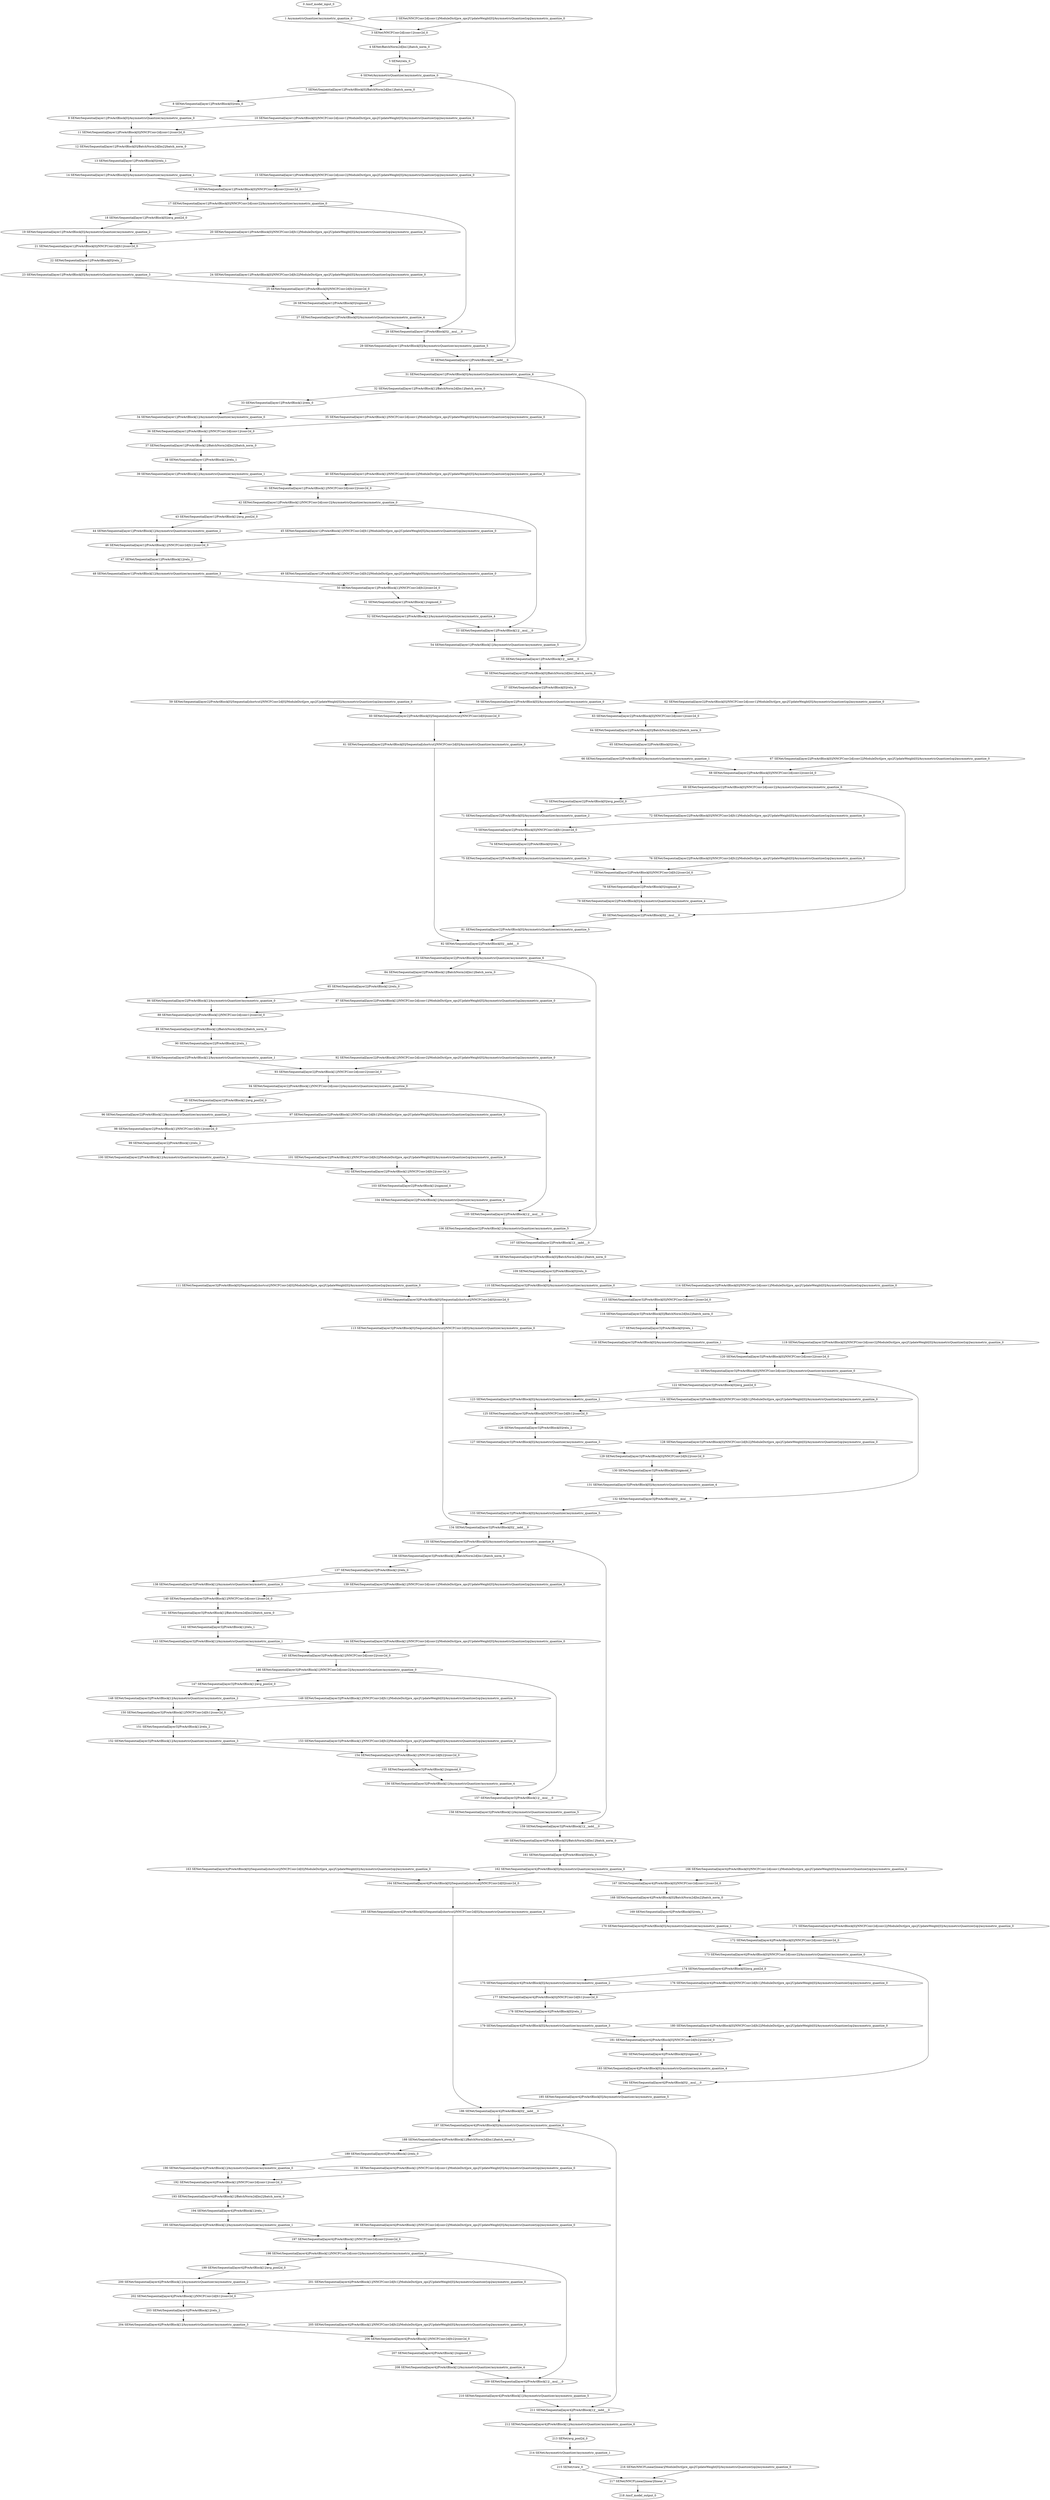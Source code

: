 strict digraph  {
"0 /nncf_model_input_0" [id=0, type=nncf_model_input];
"1 AsymmetricQuantizer/asymmetric_quantize_0" [id=1, type=asymmetric_quantize];
"2 SENet/NNCFConv2d[conv1]/ModuleDict[pre_ops]/UpdateWeight[0]/AsymmetricQuantizer[op]/asymmetric_quantize_0" [id=2, type=asymmetric_quantize];
"3 SENet/NNCFConv2d[conv1]/conv2d_0" [id=3, type=conv2d];
"4 SENet/BatchNorm2d[bn1]/batch_norm_0" [id=4, type=batch_norm];
"5 SENet/relu_0" [id=5, type=relu];
"6 SENet/AsymmetricQuantizer/asymmetric_quantize_0" [id=6, type=asymmetric_quantize];
"7 SENet/Sequential[layer1]/PreActBlock[0]/BatchNorm2d[bn1]/batch_norm_0" [id=7, type=batch_norm];
"8 SENet/Sequential[layer1]/PreActBlock[0]/relu_0" [id=8, type=relu];
"9 SENet/Sequential[layer1]/PreActBlock[0]/AsymmetricQuantizer/asymmetric_quantize_0" [id=9, type=asymmetric_quantize];
"10 SENet/Sequential[layer1]/PreActBlock[0]/NNCFConv2d[conv1]/ModuleDict[pre_ops]/UpdateWeight[0]/AsymmetricQuantizer[op]/asymmetric_quantize_0" [id=10, type=asymmetric_quantize];
"11 SENet/Sequential[layer1]/PreActBlock[0]/NNCFConv2d[conv1]/conv2d_0" [id=11, type=conv2d];
"12 SENet/Sequential[layer1]/PreActBlock[0]/BatchNorm2d[bn2]/batch_norm_0" [id=12, type=batch_norm];
"13 SENet/Sequential[layer1]/PreActBlock[0]/relu_1" [id=13, type=relu];
"14 SENet/Sequential[layer1]/PreActBlock[0]/AsymmetricQuantizer/asymmetric_quantize_1" [id=14, type=asymmetric_quantize];
"15 SENet/Sequential[layer1]/PreActBlock[0]/NNCFConv2d[conv2]/ModuleDict[pre_ops]/UpdateWeight[0]/AsymmetricQuantizer[op]/asymmetric_quantize_0" [id=15, type=asymmetric_quantize];
"16 SENet/Sequential[layer1]/PreActBlock[0]/NNCFConv2d[conv2]/conv2d_0" [id=16, type=conv2d];
"17 SENet/Sequential[layer1]/PreActBlock[0]/NNCFConv2d[conv2]/AsymmetricQuantizer/asymmetric_quantize_0" [id=17, type=asymmetric_quantize];
"18 SENet/Sequential[layer1]/PreActBlock[0]/avg_pool2d_0" [id=18, type=avg_pool2d];
"19 SENet/Sequential[layer1]/PreActBlock[0]/AsymmetricQuantizer/asymmetric_quantize_2" [id=19, type=asymmetric_quantize];
"20 SENet/Sequential[layer1]/PreActBlock[0]/NNCFConv2d[fc1]/ModuleDict[pre_ops]/UpdateWeight[0]/AsymmetricQuantizer[op]/asymmetric_quantize_0" [id=20, type=asymmetric_quantize];
"21 SENet/Sequential[layer1]/PreActBlock[0]/NNCFConv2d[fc1]/conv2d_0" [id=21, type=conv2d];
"22 SENet/Sequential[layer1]/PreActBlock[0]/relu_2" [id=22, type=relu];
"23 SENet/Sequential[layer1]/PreActBlock[0]/AsymmetricQuantizer/asymmetric_quantize_3" [id=23, type=asymmetric_quantize];
"24 SENet/Sequential[layer1]/PreActBlock[0]/NNCFConv2d[fc2]/ModuleDict[pre_ops]/UpdateWeight[0]/AsymmetricQuantizer[op]/asymmetric_quantize_0" [id=24, type=asymmetric_quantize];
"25 SENet/Sequential[layer1]/PreActBlock[0]/NNCFConv2d[fc2]/conv2d_0" [id=25, type=conv2d];
"26 SENet/Sequential[layer1]/PreActBlock[0]/sigmoid_0" [id=26, type=sigmoid];
"27 SENet/Sequential[layer1]/PreActBlock[0]/AsymmetricQuantizer/asymmetric_quantize_4" [id=27, type=asymmetric_quantize];
"28 SENet/Sequential[layer1]/PreActBlock[0]/__mul___0" [id=28, type=__mul__];
"29 SENet/Sequential[layer1]/PreActBlock[0]/AsymmetricQuantizer/asymmetric_quantize_5" [id=29, type=asymmetric_quantize];
"30 SENet/Sequential[layer1]/PreActBlock[0]/__iadd___0" [id=30, type=__iadd__];
"31 SENet/Sequential[layer1]/PreActBlock[0]/AsymmetricQuantizer/asymmetric_quantize_6" [id=31, type=asymmetric_quantize];
"32 SENet/Sequential[layer1]/PreActBlock[1]/BatchNorm2d[bn1]/batch_norm_0" [id=32, type=batch_norm];
"33 SENet/Sequential[layer1]/PreActBlock[1]/relu_0" [id=33, type=relu];
"34 SENet/Sequential[layer1]/PreActBlock[1]/AsymmetricQuantizer/asymmetric_quantize_0" [id=34, type=asymmetric_quantize];
"35 SENet/Sequential[layer1]/PreActBlock[1]/NNCFConv2d[conv1]/ModuleDict[pre_ops]/UpdateWeight[0]/AsymmetricQuantizer[op]/asymmetric_quantize_0" [id=35, type=asymmetric_quantize];
"36 SENet/Sequential[layer1]/PreActBlock[1]/NNCFConv2d[conv1]/conv2d_0" [id=36, type=conv2d];
"37 SENet/Sequential[layer1]/PreActBlock[1]/BatchNorm2d[bn2]/batch_norm_0" [id=37, type=batch_norm];
"38 SENet/Sequential[layer1]/PreActBlock[1]/relu_1" [id=38, type=relu];
"39 SENet/Sequential[layer1]/PreActBlock[1]/AsymmetricQuantizer/asymmetric_quantize_1" [id=39, type=asymmetric_quantize];
"40 SENet/Sequential[layer1]/PreActBlock[1]/NNCFConv2d[conv2]/ModuleDict[pre_ops]/UpdateWeight[0]/AsymmetricQuantizer[op]/asymmetric_quantize_0" [id=40, type=asymmetric_quantize];
"41 SENet/Sequential[layer1]/PreActBlock[1]/NNCFConv2d[conv2]/conv2d_0" [id=41, type=conv2d];
"42 SENet/Sequential[layer1]/PreActBlock[1]/NNCFConv2d[conv2]/AsymmetricQuantizer/asymmetric_quantize_0" [id=42, type=asymmetric_quantize];
"43 SENet/Sequential[layer1]/PreActBlock[1]/avg_pool2d_0" [id=43, type=avg_pool2d];
"44 SENet/Sequential[layer1]/PreActBlock[1]/AsymmetricQuantizer/asymmetric_quantize_2" [id=44, type=asymmetric_quantize];
"45 SENet/Sequential[layer1]/PreActBlock[1]/NNCFConv2d[fc1]/ModuleDict[pre_ops]/UpdateWeight[0]/AsymmetricQuantizer[op]/asymmetric_quantize_0" [id=45, type=asymmetric_quantize];
"46 SENet/Sequential[layer1]/PreActBlock[1]/NNCFConv2d[fc1]/conv2d_0" [id=46, type=conv2d];
"47 SENet/Sequential[layer1]/PreActBlock[1]/relu_2" [id=47, type=relu];
"48 SENet/Sequential[layer1]/PreActBlock[1]/AsymmetricQuantizer/asymmetric_quantize_3" [id=48, type=asymmetric_quantize];
"49 SENet/Sequential[layer1]/PreActBlock[1]/NNCFConv2d[fc2]/ModuleDict[pre_ops]/UpdateWeight[0]/AsymmetricQuantizer[op]/asymmetric_quantize_0" [id=49, type=asymmetric_quantize];
"50 SENet/Sequential[layer1]/PreActBlock[1]/NNCFConv2d[fc2]/conv2d_0" [id=50, type=conv2d];
"51 SENet/Sequential[layer1]/PreActBlock[1]/sigmoid_0" [id=51, type=sigmoid];
"52 SENet/Sequential[layer1]/PreActBlock[1]/AsymmetricQuantizer/asymmetric_quantize_4" [id=52, type=asymmetric_quantize];
"53 SENet/Sequential[layer1]/PreActBlock[1]/__mul___0" [id=53, type=__mul__];
"54 SENet/Sequential[layer1]/PreActBlock[1]/AsymmetricQuantizer/asymmetric_quantize_5" [id=54, type=asymmetric_quantize];
"55 SENet/Sequential[layer1]/PreActBlock[1]/__iadd___0" [id=55, type=__iadd__];
"56 SENet/Sequential[layer2]/PreActBlock[0]/BatchNorm2d[bn1]/batch_norm_0" [id=56, type=batch_norm];
"57 SENet/Sequential[layer2]/PreActBlock[0]/relu_0" [id=57, type=relu];
"58 SENet/Sequential[layer2]/PreActBlock[0]/AsymmetricQuantizer/asymmetric_quantize_0" [id=58, type=asymmetric_quantize];
"59 SENet/Sequential[layer2]/PreActBlock[0]/Sequential[shortcut]/NNCFConv2d[0]/ModuleDict[pre_ops]/UpdateWeight[0]/AsymmetricQuantizer[op]/asymmetric_quantize_0" [id=59, type=asymmetric_quantize];
"60 SENet/Sequential[layer2]/PreActBlock[0]/Sequential[shortcut]/NNCFConv2d[0]/conv2d_0" [id=60, type=conv2d];
"61 SENet/Sequential[layer2]/PreActBlock[0]/Sequential[shortcut]/NNCFConv2d[0]/AsymmetricQuantizer/asymmetric_quantize_0" [id=61, type=asymmetric_quantize];
"62 SENet/Sequential[layer2]/PreActBlock[0]/NNCFConv2d[conv1]/ModuleDict[pre_ops]/UpdateWeight[0]/AsymmetricQuantizer[op]/asymmetric_quantize_0" [id=62, type=asymmetric_quantize];
"63 SENet/Sequential[layer2]/PreActBlock[0]/NNCFConv2d[conv1]/conv2d_0" [id=63, type=conv2d];
"64 SENet/Sequential[layer2]/PreActBlock[0]/BatchNorm2d[bn2]/batch_norm_0" [id=64, type=batch_norm];
"65 SENet/Sequential[layer2]/PreActBlock[0]/relu_1" [id=65, type=relu];
"66 SENet/Sequential[layer2]/PreActBlock[0]/AsymmetricQuantizer/asymmetric_quantize_1" [id=66, type=asymmetric_quantize];
"67 SENet/Sequential[layer2]/PreActBlock[0]/NNCFConv2d[conv2]/ModuleDict[pre_ops]/UpdateWeight[0]/AsymmetricQuantizer[op]/asymmetric_quantize_0" [id=67, type=asymmetric_quantize];
"68 SENet/Sequential[layer2]/PreActBlock[0]/NNCFConv2d[conv2]/conv2d_0" [id=68, type=conv2d];
"69 SENet/Sequential[layer2]/PreActBlock[0]/NNCFConv2d[conv2]/AsymmetricQuantizer/asymmetric_quantize_0" [id=69, type=asymmetric_quantize];
"70 SENet/Sequential[layer2]/PreActBlock[0]/avg_pool2d_0" [id=70, type=avg_pool2d];
"71 SENet/Sequential[layer2]/PreActBlock[0]/AsymmetricQuantizer/asymmetric_quantize_2" [id=71, type=asymmetric_quantize];
"72 SENet/Sequential[layer2]/PreActBlock[0]/NNCFConv2d[fc1]/ModuleDict[pre_ops]/UpdateWeight[0]/AsymmetricQuantizer[op]/asymmetric_quantize_0" [id=72, type=asymmetric_quantize];
"73 SENet/Sequential[layer2]/PreActBlock[0]/NNCFConv2d[fc1]/conv2d_0" [id=73, type=conv2d];
"74 SENet/Sequential[layer2]/PreActBlock[0]/relu_2" [id=74, type=relu];
"75 SENet/Sequential[layer2]/PreActBlock[0]/AsymmetricQuantizer/asymmetric_quantize_3" [id=75, type=asymmetric_quantize];
"76 SENet/Sequential[layer2]/PreActBlock[0]/NNCFConv2d[fc2]/ModuleDict[pre_ops]/UpdateWeight[0]/AsymmetricQuantizer[op]/asymmetric_quantize_0" [id=76, type=asymmetric_quantize];
"77 SENet/Sequential[layer2]/PreActBlock[0]/NNCFConv2d[fc2]/conv2d_0" [id=77, type=conv2d];
"78 SENet/Sequential[layer2]/PreActBlock[0]/sigmoid_0" [id=78, type=sigmoid];
"79 SENet/Sequential[layer2]/PreActBlock[0]/AsymmetricQuantizer/asymmetric_quantize_4" [id=79, type=asymmetric_quantize];
"80 SENet/Sequential[layer2]/PreActBlock[0]/__mul___0" [id=80, type=__mul__];
"81 SENet/Sequential[layer2]/PreActBlock[0]/AsymmetricQuantizer/asymmetric_quantize_5" [id=81, type=asymmetric_quantize];
"82 SENet/Sequential[layer2]/PreActBlock[0]/__iadd___0" [id=82, type=__iadd__];
"83 SENet/Sequential[layer2]/PreActBlock[0]/AsymmetricQuantizer/asymmetric_quantize_6" [id=83, type=asymmetric_quantize];
"84 SENet/Sequential[layer2]/PreActBlock[1]/BatchNorm2d[bn1]/batch_norm_0" [id=84, type=batch_norm];
"85 SENet/Sequential[layer2]/PreActBlock[1]/relu_0" [id=85, type=relu];
"86 SENet/Sequential[layer2]/PreActBlock[1]/AsymmetricQuantizer/asymmetric_quantize_0" [id=86, type=asymmetric_quantize];
"87 SENet/Sequential[layer2]/PreActBlock[1]/NNCFConv2d[conv1]/ModuleDict[pre_ops]/UpdateWeight[0]/AsymmetricQuantizer[op]/asymmetric_quantize_0" [id=87, type=asymmetric_quantize];
"88 SENet/Sequential[layer2]/PreActBlock[1]/NNCFConv2d[conv1]/conv2d_0" [id=88, type=conv2d];
"89 SENet/Sequential[layer2]/PreActBlock[1]/BatchNorm2d[bn2]/batch_norm_0" [id=89, type=batch_norm];
"90 SENet/Sequential[layer2]/PreActBlock[1]/relu_1" [id=90, type=relu];
"91 SENet/Sequential[layer2]/PreActBlock[1]/AsymmetricQuantizer/asymmetric_quantize_1" [id=91, type=asymmetric_quantize];
"92 SENet/Sequential[layer2]/PreActBlock[1]/NNCFConv2d[conv2]/ModuleDict[pre_ops]/UpdateWeight[0]/AsymmetricQuantizer[op]/asymmetric_quantize_0" [id=92, type=asymmetric_quantize];
"93 SENet/Sequential[layer2]/PreActBlock[1]/NNCFConv2d[conv2]/conv2d_0" [id=93, type=conv2d];
"94 SENet/Sequential[layer2]/PreActBlock[1]/NNCFConv2d[conv2]/AsymmetricQuantizer/asymmetric_quantize_0" [id=94, type=asymmetric_quantize];
"95 SENet/Sequential[layer2]/PreActBlock[1]/avg_pool2d_0" [id=95, type=avg_pool2d];
"96 SENet/Sequential[layer2]/PreActBlock[1]/AsymmetricQuantizer/asymmetric_quantize_2" [id=96, type=asymmetric_quantize];
"97 SENet/Sequential[layer2]/PreActBlock[1]/NNCFConv2d[fc1]/ModuleDict[pre_ops]/UpdateWeight[0]/AsymmetricQuantizer[op]/asymmetric_quantize_0" [id=97, type=asymmetric_quantize];
"98 SENet/Sequential[layer2]/PreActBlock[1]/NNCFConv2d[fc1]/conv2d_0" [id=98, type=conv2d];
"99 SENet/Sequential[layer2]/PreActBlock[1]/relu_2" [id=99, type=relu];
"100 SENet/Sequential[layer2]/PreActBlock[1]/AsymmetricQuantizer/asymmetric_quantize_3" [id=100, type=asymmetric_quantize];
"101 SENet/Sequential[layer2]/PreActBlock[1]/NNCFConv2d[fc2]/ModuleDict[pre_ops]/UpdateWeight[0]/AsymmetricQuantizer[op]/asymmetric_quantize_0" [id=101, type=asymmetric_quantize];
"102 SENet/Sequential[layer2]/PreActBlock[1]/NNCFConv2d[fc2]/conv2d_0" [id=102, type=conv2d];
"103 SENet/Sequential[layer2]/PreActBlock[1]/sigmoid_0" [id=103, type=sigmoid];
"104 SENet/Sequential[layer2]/PreActBlock[1]/AsymmetricQuantizer/asymmetric_quantize_4" [id=104, type=asymmetric_quantize];
"105 SENet/Sequential[layer2]/PreActBlock[1]/__mul___0" [id=105, type=__mul__];
"106 SENet/Sequential[layer2]/PreActBlock[1]/AsymmetricQuantizer/asymmetric_quantize_5" [id=106, type=asymmetric_quantize];
"107 SENet/Sequential[layer2]/PreActBlock[1]/__iadd___0" [id=107, type=__iadd__];
"108 SENet/Sequential[layer3]/PreActBlock[0]/BatchNorm2d[bn1]/batch_norm_0" [id=108, type=batch_norm];
"109 SENet/Sequential[layer3]/PreActBlock[0]/relu_0" [id=109, type=relu];
"110 SENet/Sequential[layer3]/PreActBlock[0]/AsymmetricQuantizer/asymmetric_quantize_0" [id=110, type=asymmetric_quantize];
"111 SENet/Sequential[layer3]/PreActBlock[0]/Sequential[shortcut]/NNCFConv2d[0]/ModuleDict[pre_ops]/UpdateWeight[0]/AsymmetricQuantizer[op]/asymmetric_quantize_0" [id=111, type=asymmetric_quantize];
"112 SENet/Sequential[layer3]/PreActBlock[0]/Sequential[shortcut]/NNCFConv2d[0]/conv2d_0" [id=112, type=conv2d];
"113 SENet/Sequential[layer3]/PreActBlock[0]/Sequential[shortcut]/NNCFConv2d[0]/AsymmetricQuantizer/asymmetric_quantize_0" [id=113, type=asymmetric_quantize];
"114 SENet/Sequential[layer3]/PreActBlock[0]/NNCFConv2d[conv1]/ModuleDict[pre_ops]/UpdateWeight[0]/AsymmetricQuantizer[op]/asymmetric_quantize_0" [id=114, type=asymmetric_quantize];
"115 SENet/Sequential[layer3]/PreActBlock[0]/NNCFConv2d[conv1]/conv2d_0" [id=115, type=conv2d];
"116 SENet/Sequential[layer3]/PreActBlock[0]/BatchNorm2d[bn2]/batch_norm_0" [id=116, type=batch_norm];
"117 SENet/Sequential[layer3]/PreActBlock[0]/relu_1" [id=117, type=relu];
"118 SENet/Sequential[layer3]/PreActBlock[0]/AsymmetricQuantizer/asymmetric_quantize_1" [id=118, type=asymmetric_quantize];
"119 SENet/Sequential[layer3]/PreActBlock[0]/NNCFConv2d[conv2]/ModuleDict[pre_ops]/UpdateWeight[0]/AsymmetricQuantizer[op]/asymmetric_quantize_0" [id=119, type=asymmetric_quantize];
"120 SENet/Sequential[layer3]/PreActBlock[0]/NNCFConv2d[conv2]/conv2d_0" [id=120, type=conv2d];
"121 SENet/Sequential[layer3]/PreActBlock[0]/NNCFConv2d[conv2]/AsymmetricQuantizer/asymmetric_quantize_0" [id=121, type=asymmetric_quantize];
"122 SENet/Sequential[layer3]/PreActBlock[0]/avg_pool2d_0" [id=122, type=avg_pool2d];
"123 SENet/Sequential[layer3]/PreActBlock[0]/AsymmetricQuantizer/asymmetric_quantize_2" [id=123, type=asymmetric_quantize];
"124 SENet/Sequential[layer3]/PreActBlock[0]/NNCFConv2d[fc1]/ModuleDict[pre_ops]/UpdateWeight[0]/AsymmetricQuantizer[op]/asymmetric_quantize_0" [id=124, type=asymmetric_quantize];
"125 SENet/Sequential[layer3]/PreActBlock[0]/NNCFConv2d[fc1]/conv2d_0" [id=125, type=conv2d];
"126 SENet/Sequential[layer3]/PreActBlock[0]/relu_2" [id=126, type=relu];
"127 SENet/Sequential[layer3]/PreActBlock[0]/AsymmetricQuantizer/asymmetric_quantize_3" [id=127, type=asymmetric_quantize];
"128 SENet/Sequential[layer3]/PreActBlock[0]/NNCFConv2d[fc2]/ModuleDict[pre_ops]/UpdateWeight[0]/AsymmetricQuantizer[op]/asymmetric_quantize_0" [id=128, type=asymmetric_quantize];
"129 SENet/Sequential[layer3]/PreActBlock[0]/NNCFConv2d[fc2]/conv2d_0" [id=129, type=conv2d];
"130 SENet/Sequential[layer3]/PreActBlock[0]/sigmoid_0" [id=130, type=sigmoid];
"131 SENet/Sequential[layer3]/PreActBlock[0]/AsymmetricQuantizer/asymmetric_quantize_4" [id=131, type=asymmetric_quantize];
"132 SENet/Sequential[layer3]/PreActBlock[0]/__mul___0" [id=132, type=__mul__];
"133 SENet/Sequential[layer3]/PreActBlock[0]/AsymmetricQuantizer/asymmetric_quantize_5" [id=133, type=asymmetric_quantize];
"134 SENet/Sequential[layer3]/PreActBlock[0]/__iadd___0" [id=134, type=__iadd__];
"135 SENet/Sequential[layer3]/PreActBlock[0]/AsymmetricQuantizer/asymmetric_quantize_6" [id=135, type=asymmetric_quantize];
"136 SENet/Sequential[layer3]/PreActBlock[1]/BatchNorm2d[bn1]/batch_norm_0" [id=136, type=batch_norm];
"137 SENet/Sequential[layer3]/PreActBlock[1]/relu_0" [id=137, type=relu];
"138 SENet/Sequential[layer3]/PreActBlock[1]/AsymmetricQuantizer/asymmetric_quantize_0" [id=138, type=asymmetric_quantize];
"139 SENet/Sequential[layer3]/PreActBlock[1]/NNCFConv2d[conv1]/ModuleDict[pre_ops]/UpdateWeight[0]/AsymmetricQuantizer[op]/asymmetric_quantize_0" [id=139, type=asymmetric_quantize];
"140 SENet/Sequential[layer3]/PreActBlock[1]/NNCFConv2d[conv1]/conv2d_0" [id=140, type=conv2d];
"141 SENet/Sequential[layer3]/PreActBlock[1]/BatchNorm2d[bn2]/batch_norm_0" [id=141, type=batch_norm];
"142 SENet/Sequential[layer3]/PreActBlock[1]/relu_1" [id=142, type=relu];
"143 SENet/Sequential[layer3]/PreActBlock[1]/AsymmetricQuantizer/asymmetric_quantize_1" [id=143, type=asymmetric_quantize];
"144 SENet/Sequential[layer3]/PreActBlock[1]/NNCFConv2d[conv2]/ModuleDict[pre_ops]/UpdateWeight[0]/AsymmetricQuantizer[op]/asymmetric_quantize_0" [id=144, type=asymmetric_quantize];
"145 SENet/Sequential[layer3]/PreActBlock[1]/NNCFConv2d[conv2]/conv2d_0" [id=145, type=conv2d];
"146 SENet/Sequential[layer3]/PreActBlock[1]/NNCFConv2d[conv2]/AsymmetricQuantizer/asymmetric_quantize_0" [id=146, type=asymmetric_quantize];
"147 SENet/Sequential[layer3]/PreActBlock[1]/avg_pool2d_0" [id=147, type=avg_pool2d];
"148 SENet/Sequential[layer3]/PreActBlock[1]/AsymmetricQuantizer/asymmetric_quantize_2" [id=148, type=asymmetric_quantize];
"149 SENet/Sequential[layer3]/PreActBlock[1]/NNCFConv2d[fc1]/ModuleDict[pre_ops]/UpdateWeight[0]/AsymmetricQuantizer[op]/asymmetric_quantize_0" [id=149, type=asymmetric_quantize];
"150 SENet/Sequential[layer3]/PreActBlock[1]/NNCFConv2d[fc1]/conv2d_0" [id=150, type=conv2d];
"151 SENet/Sequential[layer3]/PreActBlock[1]/relu_2" [id=151, type=relu];
"152 SENet/Sequential[layer3]/PreActBlock[1]/AsymmetricQuantizer/asymmetric_quantize_3" [id=152, type=asymmetric_quantize];
"153 SENet/Sequential[layer3]/PreActBlock[1]/NNCFConv2d[fc2]/ModuleDict[pre_ops]/UpdateWeight[0]/AsymmetricQuantizer[op]/asymmetric_quantize_0" [id=153, type=asymmetric_quantize];
"154 SENet/Sequential[layer3]/PreActBlock[1]/NNCFConv2d[fc2]/conv2d_0" [id=154, type=conv2d];
"155 SENet/Sequential[layer3]/PreActBlock[1]/sigmoid_0" [id=155, type=sigmoid];
"156 SENet/Sequential[layer3]/PreActBlock[1]/AsymmetricQuantizer/asymmetric_quantize_4" [id=156, type=asymmetric_quantize];
"157 SENet/Sequential[layer3]/PreActBlock[1]/__mul___0" [id=157, type=__mul__];
"158 SENet/Sequential[layer3]/PreActBlock[1]/AsymmetricQuantizer/asymmetric_quantize_5" [id=158, type=asymmetric_quantize];
"159 SENet/Sequential[layer3]/PreActBlock[1]/__iadd___0" [id=159, type=__iadd__];
"160 SENet/Sequential[layer4]/PreActBlock[0]/BatchNorm2d[bn1]/batch_norm_0" [id=160, type=batch_norm];
"161 SENet/Sequential[layer4]/PreActBlock[0]/relu_0" [id=161, type=relu];
"162 SENet/Sequential[layer4]/PreActBlock[0]/AsymmetricQuantizer/asymmetric_quantize_0" [id=162, type=asymmetric_quantize];
"163 SENet/Sequential[layer4]/PreActBlock[0]/Sequential[shortcut]/NNCFConv2d[0]/ModuleDict[pre_ops]/UpdateWeight[0]/AsymmetricQuantizer[op]/asymmetric_quantize_0" [id=163, type=asymmetric_quantize];
"164 SENet/Sequential[layer4]/PreActBlock[0]/Sequential[shortcut]/NNCFConv2d[0]/conv2d_0" [id=164, type=conv2d];
"165 SENet/Sequential[layer4]/PreActBlock[0]/Sequential[shortcut]/NNCFConv2d[0]/AsymmetricQuantizer/asymmetric_quantize_0" [id=165, type=asymmetric_quantize];
"166 SENet/Sequential[layer4]/PreActBlock[0]/NNCFConv2d[conv1]/ModuleDict[pre_ops]/UpdateWeight[0]/AsymmetricQuantizer[op]/asymmetric_quantize_0" [id=166, type=asymmetric_quantize];
"167 SENet/Sequential[layer4]/PreActBlock[0]/NNCFConv2d[conv1]/conv2d_0" [id=167, type=conv2d];
"168 SENet/Sequential[layer4]/PreActBlock[0]/BatchNorm2d[bn2]/batch_norm_0" [id=168, type=batch_norm];
"169 SENet/Sequential[layer4]/PreActBlock[0]/relu_1" [id=169, type=relu];
"170 SENet/Sequential[layer4]/PreActBlock[0]/AsymmetricQuantizer/asymmetric_quantize_1" [id=170, type=asymmetric_quantize];
"171 SENet/Sequential[layer4]/PreActBlock[0]/NNCFConv2d[conv2]/ModuleDict[pre_ops]/UpdateWeight[0]/AsymmetricQuantizer[op]/asymmetric_quantize_0" [id=171, type=asymmetric_quantize];
"172 SENet/Sequential[layer4]/PreActBlock[0]/NNCFConv2d[conv2]/conv2d_0" [id=172, type=conv2d];
"173 SENet/Sequential[layer4]/PreActBlock[0]/NNCFConv2d[conv2]/AsymmetricQuantizer/asymmetric_quantize_0" [id=173, type=asymmetric_quantize];
"174 SENet/Sequential[layer4]/PreActBlock[0]/avg_pool2d_0" [id=174, type=avg_pool2d];
"175 SENet/Sequential[layer4]/PreActBlock[0]/AsymmetricQuantizer/asymmetric_quantize_2" [id=175, type=asymmetric_quantize];
"176 SENet/Sequential[layer4]/PreActBlock[0]/NNCFConv2d[fc1]/ModuleDict[pre_ops]/UpdateWeight[0]/AsymmetricQuantizer[op]/asymmetric_quantize_0" [id=176, type=asymmetric_quantize];
"177 SENet/Sequential[layer4]/PreActBlock[0]/NNCFConv2d[fc1]/conv2d_0" [id=177, type=conv2d];
"178 SENet/Sequential[layer4]/PreActBlock[0]/relu_2" [id=178, type=relu];
"179 SENet/Sequential[layer4]/PreActBlock[0]/AsymmetricQuantizer/asymmetric_quantize_3" [id=179, type=asymmetric_quantize];
"180 SENet/Sequential[layer4]/PreActBlock[0]/NNCFConv2d[fc2]/ModuleDict[pre_ops]/UpdateWeight[0]/AsymmetricQuantizer[op]/asymmetric_quantize_0" [id=180, type=asymmetric_quantize];
"181 SENet/Sequential[layer4]/PreActBlock[0]/NNCFConv2d[fc2]/conv2d_0" [id=181, type=conv2d];
"182 SENet/Sequential[layer4]/PreActBlock[0]/sigmoid_0" [id=182, type=sigmoid];
"183 SENet/Sequential[layer4]/PreActBlock[0]/AsymmetricQuantizer/asymmetric_quantize_4" [id=183, type=asymmetric_quantize];
"184 SENet/Sequential[layer4]/PreActBlock[0]/__mul___0" [id=184, type=__mul__];
"185 SENet/Sequential[layer4]/PreActBlock[0]/AsymmetricQuantizer/asymmetric_quantize_5" [id=185, type=asymmetric_quantize];
"186 SENet/Sequential[layer4]/PreActBlock[0]/__iadd___0" [id=186, type=__iadd__];
"187 SENet/Sequential[layer4]/PreActBlock[0]/AsymmetricQuantizer/asymmetric_quantize_6" [id=187, type=asymmetric_quantize];
"188 SENet/Sequential[layer4]/PreActBlock[1]/BatchNorm2d[bn1]/batch_norm_0" [id=188, type=batch_norm];
"189 SENet/Sequential[layer4]/PreActBlock[1]/relu_0" [id=189, type=relu];
"190 SENet/Sequential[layer4]/PreActBlock[1]/AsymmetricQuantizer/asymmetric_quantize_0" [id=190, type=asymmetric_quantize];
"191 SENet/Sequential[layer4]/PreActBlock[1]/NNCFConv2d[conv1]/ModuleDict[pre_ops]/UpdateWeight[0]/AsymmetricQuantizer[op]/asymmetric_quantize_0" [id=191, type=asymmetric_quantize];
"192 SENet/Sequential[layer4]/PreActBlock[1]/NNCFConv2d[conv1]/conv2d_0" [id=192, type=conv2d];
"193 SENet/Sequential[layer4]/PreActBlock[1]/BatchNorm2d[bn2]/batch_norm_0" [id=193, type=batch_norm];
"194 SENet/Sequential[layer4]/PreActBlock[1]/relu_1" [id=194, type=relu];
"195 SENet/Sequential[layer4]/PreActBlock[1]/AsymmetricQuantizer/asymmetric_quantize_1" [id=195, type=asymmetric_quantize];
"196 SENet/Sequential[layer4]/PreActBlock[1]/NNCFConv2d[conv2]/ModuleDict[pre_ops]/UpdateWeight[0]/AsymmetricQuantizer[op]/asymmetric_quantize_0" [id=196, type=asymmetric_quantize];
"197 SENet/Sequential[layer4]/PreActBlock[1]/NNCFConv2d[conv2]/conv2d_0" [id=197, type=conv2d];
"198 SENet/Sequential[layer4]/PreActBlock[1]/NNCFConv2d[conv2]/AsymmetricQuantizer/asymmetric_quantize_0" [id=198, type=asymmetric_quantize];
"199 SENet/Sequential[layer4]/PreActBlock[1]/avg_pool2d_0" [id=199, type=avg_pool2d];
"200 SENet/Sequential[layer4]/PreActBlock[1]/AsymmetricQuantizer/asymmetric_quantize_2" [id=200, type=asymmetric_quantize];
"201 SENet/Sequential[layer4]/PreActBlock[1]/NNCFConv2d[fc1]/ModuleDict[pre_ops]/UpdateWeight[0]/AsymmetricQuantizer[op]/asymmetric_quantize_0" [id=201, type=asymmetric_quantize];
"202 SENet/Sequential[layer4]/PreActBlock[1]/NNCFConv2d[fc1]/conv2d_0" [id=202, type=conv2d];
"203 SENet/Sequential[layer4]/PreActBlock[1]/relu_2" [id=203, type=relu];
"204 SENet/Sequential[layer4]/PreActBlock[1]/AsymmetricQuantizer/asymmetric_quantize_3" [id=204, type=asymmetric_quantize];
"205 SENet/Sequential[layer4]/PreActBlock[1]/NNCFConv2d[fc2]/ModuleDict[pre_ops]/UpdateWeight[0]/AsymmetricQuantizer[op]/asymmetric_quantize_0" [id=205, type=asymmetric_quantize];
"206 SENet/Sequential[layer4]/PreActBlock[1]/NNCFConv2d[fc2]/conv2d_0" [id=206, type=conv2d];
"207 SENet/Sequential[layer4]/PreActBlock[1]/sigmoid_0" [id=207, type=sigmoid];
"208 SENet/Sequential[layer4]/PreActBlock[1]/AsymmetricQuantizer/asymmetric_quantize_4" [id=208, type=asymmetric_quantize];
"209 SENet/Sequential[layer4]/PreActBlock[1]/__mul___0" [id=209, type=__mul__];
"210 SENet/Sequential[layer4]/PreActBlock[1]/AsymmetricQuantizer/asymmetric_quantize_5" [id=210, type=asymmetric_quantize];
"211 SENet/Sequential[layer4]/PreActBlock[1]/__iadd___0" [id=211, type=__iadd__];
"212 SENet/Sequential[layer4]/PreActBlock[1]/AsymmetricQuantizer/asymmetric_quantize_6" [id=212, type=asymmetric_quantize];
"213 SENet/avg_pool2d_0" [id=213, type=avg_pool2d];
"214 SENet/AsymmetricQuantizer/asymmetric_quantize_1" [id=214, type=asymmetric_quantize];
"215 SENet/view_0" [id=215, type=view];
"216 SENet/NNCFLinear[linear]/ModuleDict[pre_ops]/UpdateWeight[0]/AsymmetricQuantizer[op]/asymmetric_quantize_0" [id=216, type=asymmetric_quantize];
"217 SENet/NNCFLinear[linear]/linear_0" [id=217, type=linear];
"218 /nncf_model_output_0" [id=218, type=nncf_model_output];
"0 /nncf_model_input_0" -> "1 AsymmetricQuantizer/asymmetric_quantize_0";
"1 AsymmetricQuantizer/asymmetric_quantize_0" -> "3 SENet/NNCFConv2d[conv1]/conv2d_0";
"2 SENet/NNCFConv2d[conv1]/ModuleDict[pre_ops]/UpdateWeight[0]/AsymmetricQuantizer[op]/asymmetric_quantize_0" -> "3 SENet/NNCFConv2d[conv1]/conv2d_0";
"3 SENet/NNCFConv2d[conv1]/conv2d_0" -> "4 SENet/BatchNorm2d[bn1]/batch_norm_0";
"4 SENet/BatchNorm2d[bn1]/batch_norm_0" -> "5 SENet/relu_0";
"5 SENet/relu_0" -> "6 SENet/AsymmetricQuantizer/asymmetric_quantize_0";
"6 SENet/AsymmetricQuantizer/asymmetric_quantize_0" -> "7 SENet/Sequential[layer1]/PreActBlock[0]/BatchNorm2d[bn1]/batch_norm_0";
"7 SENet/Sequential[layer1]/PreActBlock[0]/BatchNorm2d[bn1]/batch_norm_0" -> "8 SENet/Sequential[layer1]/PreActBlock[0]/relu_0";
"8 SENet/Sequential[layer1]/PreActBlock[0]/relu_0" -> "9 SENet/Sequential[layer1]/PreActBlock[0]/AsymmetricQuantizer/asymmetric_quantize_0";
"6 SENet/AsymmetricQuantizer/asymmetric_quantize_0" -> "30 SENet/Sequential[layer1]/PreActBlock[0]/__iadd___0";
"9 SENet/Sequential[layer1]/PreActBlock[0]/AsymmetricQuantizer/asymmetric_quantize_0" -> "11 SENet/Sequential[layer1]/PreActBlock[0]/NNCFConv2d[conv1]/conv2d_0";
"10 SENet/Sequential[layer1]/PreActBlock[0]/NNCFConv2d[conv1]/ModuleDict[pre_ops]/UpdateWeight[0]/AsymmetricQuantizer[op]/asymmetric_quantize_0" -> "11 SENet/Sequential[layer1]/PreActBlock[0]/NNCFConv2d[conv1]/conv2d_0";
"11 SENet/Sequential[layer1]/PreActBlock[0]/NNCFConv2d[conv1]/conv2d_0" -> "12 SENet/Sequential[layer1]/PreActBlock[0]/BatchNorm2d[bn2]/batch_norm_0";
"12 SENet/Sequential[layer1]/PreActBlock[0]/BatchNorm2d[bn2]/batch_norm_0" -> "13 SENet/Sequential[layer1]/PreActBlock[0]/relu_1";
"13 SENet/Sequential[layer1]/PreActBlock[0]/relu_1" -> "14 SENet/Sequential[layer1]/PreActBlock[0]/AsymmetricQuantizer/asymmetric_quantize_1";
"14 SENet/Sequential[layer1]/PreActBlock[0]/AsymmetricQuantizer/asymmetric_quantize_1" -> "16 SENet/Sequential[layer1]/PreActBlock[0]/NNCFConv2d[conv2]/conv2d_0";
"15 SENet/Sequential[layer1]/PreActBlock[0]/NNCFConv2d[conv2]/ModuleDict[pre_ops]/UpdateWeight[0]/AsymmetricQuantizer[op]/asymmetric_quantize_0" -> "16 SENet/Sequential[layer1]/PreActBlock[0]/NNCFConv2d[conv2]/conv2d_0";
"16 SENet/Sequential[layer1]/PreActBlock[0]/NNCFConv2d[conv2]/conv2d_0" -> "17 SENet/Sequential[layer1]/PreActBlock[0]/NNCFConv2d[conv2]/AsymmetricQuantizer/asymmetric_quantize_0";
"17 SENet/Sequential[layer1]/PreActBlock[0]/NNCFConv2d[conv2]/AsymmetricQuantizer/asymmetric_quantize_0" -> "18 SENet/Sequential[layer1]/PreActBlock[0]/avg_pool2d_0";
"17 SENet/Sequential[layer1]/PreActBlock[0]/NNCFConv2d[conv2]/AsymmetricQuantizer/asymmetric_quantize_0" -> "28 SENet/Sequential[layer1]/PreActBlock[0]/__mul___0";
"18 SENet/Sequential[layer1]/PreActBlock[0]/avg_pool2d_0" -> "19 SENet/Sequential[layer1]/PreActBlock[0]/AsymmetricQuantizer/asymmetric_quantize_2";
"19 SENet/Sequential[layer1]/PreActBlock[0]/AsymmetricQuantizer/asymmetric_quantize_2" -> "21 SENet/Sequential[layer1]/PreActBlock[0]/NNCFConv2d[fc1]/conv2d_0";
"20 SENet/Sequential[layer1]/PreActBlock[0]/NNCFConv2d[fc1]/ModuleDict[pre_ops]/UpdateWeight[0]/AsymmetricQuantizer[op]/asymmetric_quantize_0" -> "21 SENet/Sequential[layer1]/PreActBlock[0]/NNCFConv2d[fc1]/conv2d_0";
"21 SENet/Sequential[layer1]/PreActBlock[0]/NNCFConv2d[fc1]/conv2d_0" -> "22 SENet/Sequential[layer1]/PreActBlock[0]/relu_2";
"22 SENet/Sequential[layer1]/PreActBlock[0]/relu_2" -> "23 SENet/Sequential[layer1]/PreActBlock[0]/AsymmetricQuantizer/asymmetric_quantize_3";
"23 SENet/Sequential[layer1]/PreActBlock[0]/AsymmetricQuantizer/asymmetric_quantize_3" -> "25 SENet/Sequential[layer1]/PreActBlock[0]/NNCFConv2d[fc2]/conv2d_0";
"24 SENet/Sequential[layer1]/PreActBlock[0]/NNCFConv2d[fc2]/ModuleDict[pre_ops]/UpdateWeight[0]/AsymmetricQuantizer[op]/asymmetric_quantize_0" -> "25 SENet/Sequential[layer1]/PreActBlock[0]/NNCFConv2d[fc2]/conv2d_0";
"25 SENet/Sequential[layer1]/PreActBlock[0]/NNCFConv2d[fc2]/conv2d_0" -> "26 SENet/Sequential[layer1]/PreActBlock[0]/sigmoid_0";
"26 SENet/Sequential[layer1]/PreActBlock[0]/sigmoid_0" -> "27 SENet/Sequential[layer1]/PreActBlock[0]/AsymmetricQuantizer/asymmetric_quantize_4";
"27 SENet/Sequential[layer1]/PreActBlock[0]/AsymmetricQuantizer/asymmetric_quantize_4" -> "28 SENet/Sequential[layer1]/PreActBlock[0]/__mul___0";
"28 SENet/Sequential[layer1]/PreActBlock[0]/__mul___0" -> "29 SENet/Sequential[layer1]/PreActBlock[0]/AsymmetricQuantizer/asymmetric_quantize_5";
"29 SENet/Sequential[layer1]/PreActBlock[0]/AsymmetricQuantizer/asymmetric_quantize_5" -> "30 SENet/Sequential[layer1]/PreActBlock[0]/__iadd___0";
"30 SENet/Sequential[layer1]/PreActBlock[0]/__iadd___0" -> "31 SENet/Sequential[layer1]/PreActBlock[0]/AsymmetricQuantizer/asymmetric_quantize_6";
"31 SENet/Sequential[layer1]/PreActBlock[0]/AsymmetricQuantizer/asymmetric_quantize_6" -> "32 SENet/Sequential[layer1]/PreActBlock[1]/BatchNorm2d[bn1]/batch_norm_0";
"31 SENet/Sequential[layer1]/PreActBlock[0]/AsymmetricQuantizer/asymmetric_quantize_6" -> "55 SENet/Sequential[layer1]/PreActBlock[1]/__iadd___0";
"32 SENet/Sequential[layer1]/PreActBlock[1]/BatchNorm2d[bn1]/batch_norm_0" -> "33 SENet/Sequential[layer1]/PreActBlock[1]/relu_0";
"33 SENet/Sequential[layer1]/PreActBlock[1]/relu_0" -> "34 SENet/Sequential[layer1]/PreActBlock[1]/AsymmetricQuantizer/asymmetric_quantize_0";
"34 SENet/Sequential[layer1]/PreActBlock[1]/AsymmetricQuantizer/asymmetric_quantize_0" -> "36 SENet/Sequential[layer1]/PreActBlock[1]/NNCFConv2d[conv1]/conv2d_0";
"35 SENet/Sequential[layer1]/PreActBlock[1]/NNCFConv2d[conv1]/ModuleDict[pre_ops]/UpdateWeight[0]/AsymmetricQuantizer[op]/asymmetric_quantize_0" -> "36 SENet/Sequential[layer1]/PreActBlock[1]/NNCFConv2d[conv1]/conv2d_0";
"36 SENet/Sequential[layer1]/PreActBlock[1]/NNCFConv2d[conv1]/conv2d_0" -> "37 SENet/Sequential[layer1]/PreActBlock[1]/BatchNorm2d[bn2]/batch_norm_0";
"37 SENet/Sequential[layer1]/PreActBlock[1]/BatchNorm2d[bn2]/batch_norm_0" -> "38 SENet/Sequential[layer1]/PreActBlock[1]/relu_1";
"38 SENet/Sequential[layer1]/PreActBlock[1]/relu_1" -> "39 SENet/Sequential[layer1]/PreActBlock[1]/AsymmetricQuantizer/asymmetric_quantize_1";
"39 SENet/Sequential[layer1]/PreActBlock[1]/AsymmetricQuantizer/asymmetric_quantize_1" -> "41 SENet/Sequential[layer1]/PreActBlock[1]/NNCFConv2d[conv2]/conv2d_0";
"40 SENet/Sequential[layer1]/PreActBlock[1]/NNCFConv2d[conv2]/ModuleDict[pre_ops]/UpdateWeight[0]/AsymmetricQuantizer[op]/asymmetric_quantize_0" -> "41 SENet/Sequential[layer1]/PreActBlock[1]/NNCFConv2d[conv2]/conv2d_0";
"41 SENet/Sequential[layer1]/PreActBlock[1]/NNCFConv2d[conv2]/conv2d_0" -> "42 SENet/Sequential[layer1]/PreActBlock[1]/NNCFConv2d[conv2]/AsymmetricQuantizer/asymmetric_quantize_0";
"42 SENet/Sequential[layer1]/PreActBlock[1]/NNCFConv2d[conv2]/AsymmetricQuantizer/asymmetric_quantize_0" -> "43 SENet/Sequential[layer1]/PreActBlock[1]/avg_pool2d_0";
"42 SENet/Sequential[layer1]/PreActBlock[1]/NNCFConv2d[conv2]/AsymmetricQuantizer/asymmetric_quantize_0" -> "53 SENet/Sequential[layer1]/PreActBlock[1]/__mul___0";
"43 SENet/Sequential[layer1]/PreActBlock[1]/avg_pool2d_0" -> "44 SENet/Sequential[layer1]/PreActBlock[1]/AsymmetricQuantizer/asymmetric_quantize_2";
"44 SENet/Sequential[layer1]/PreActBlock[1]/AsymmetricQuantizer/asymmetric_quantize_2" -> "46 SENet/Sequential[layer1]/PreActBlock[1]/NNCFConv2d[fc1]/conv2d_0";
"45 SENet/Sequential[layer1]/PreActBlock[1]/NNCFConv2d[fc1]/ModuleDict[pre_ops]/UpdateWeight[0]/AsymmetricQuantizer[op]/asymmetric_quantize_0" -> "46 SENet/Sequential[layer1]/PreActBlock[1]/NNCFConv2d[fc1]/conv2d_0";
"46 SENet/Sequential[layer1]/PreActBlock[1]/NNCFConv2d[fc1]/conv2d_0" -> "47 SENet/Sequential[layer1]/PreActBlock[1]/relu_2";
"47 SENet/Sequential[layer1]/PreActBlock[1]/relu_2" -> "48 SENet/Sequential[layer1]/PreActBlock[1]/AsymmetricQuantizer/asymmetric_quantize_3";
"48 SENet/Sequential[layer1]/PreActBlock[1]/AsymmetricQuantizer/asymmetric_quantize_3" -> "50 SENet/Sequential[layer1]/PreActBlock[1]/NNCFConv2d[fc2]/conv2d_0";
"49 SENet/Sequential[layer1]/PreActBlock[1]/NNCFConv2d[fc2]/ModuleDict[pre_ops]/UpdateWeight[0]/AsymmetricQuantizer[op]/asymmetric_quantize_0" -> "50 SENet/Sequential[layer1]/PreActBlock[1]/NNCFConv2d[fc2]/conv2d_0";
"50 SENet/Sequential[layer1]/PreActBlock[1]/NNCFConv2d[fc2]/conv2d_0" -> "51 SENet/Sequential[layer1]/PreActBlock[1]/sigmoid_0";
"51 SENet/Sequential[layer1]/PreActBlock[1]/sigmoid_0" -> "52 SENet/Sequential[layer1]/PreActBlock[1]/AsymmetricQuantizer/asymmetric_quantize_4";
"52 SENet/Sequential[layer1]/PreActBlock[1]/AsymmetricQuantizer/asymmetric_quantize_4" -> "53 SENet/Sequential[layer1]/PreActBlock[1]/__mul___0";
"53 SENet/Sequential[layer1]/PreActBlock[1]/__mul___0" -> "54 SENet/Sequential[layer1]/PreActBlock[1]/AsymmetricQuantizer/asymmetric_quantize_5";
"54 SENet/Sequential[layer1]/PreActBlock[1]/AsymmetricQuantizer/asymmetric_quantize_5" -> "55 SENet/Sequential[layer1]/PreActBlock[1]/__iadd___0";
"55 SENet/Sequential[layer1]/PreActBlock[1]/__iadd___0" -> "56 SENet/Sequential[layer2]/PreActBlock[0]/BatchNorm2d[bn1]/batch_norm_0";
"56 SENet/Sequential[layer2]/PreActBlock[0]/BatchNorm2d[bn1]/batch_norm_0" -> "57 SENet/Sequential[layer2]/PreActBlock[0]/relu_0";
"57 SENet/Sequential[layer2]/PreActBlock[0]/relu_0" -> "58 SENet/Sequential[layer2]/PreActBlock[0]/AsymmetricQuantizer/asymmetric_quantize_0";
"58 SENet/Sequential[layer2]/PreActBlock[0]/AsymmetricQuantizer/asymmetric_quantize_0" -> "60 SENet/Sequential[layer2]/PreActBlock[0]/Sequential[shortcut]/NNCFConv2d[0]/conv2d_0";
"58 SENet/Sequential[layer2]/PreActBlock[0]/AsymmetricQuantizer/asymmetric_quantize_0" -> "63 SENet/Sequential[layer2]/PreActBlock[0]/NNCFConv2d[conv1]/conv2d_0";
"59 SENet/Sequential[layer2]/PreActBlock[0]/Sequential[shortcut]/NNCFConv2d[0]/ModuleDict[pre_ops]/UpdateWeight[0]/AsymmetricQuantizer[op]/asymmetric_quantize_0" -> "60 SENet/Sequential[layer2]/PreActBlock[0]/Sequential[shortcut]/NNCFConv2d[0]/conv2d_0";
"60 SENet/Sequential[layer2]/PreActBlock[0]/Sequential[shortcut]/NNCFConv2d[0]/conv2d_0" -> "61 SENet/Sequential[layer2]/PreActBlock[0]/Sequential[shortcut]/NNCFConv2d[0]/AsymmetricQuantizer/asymmetric_quantize_0";
"61 SENet/Sequential[layer2]/PreActBlock[0]/Sequential[shortcut]/NNCFConv2d[0]/AsymmetricQuantizer/asymmetric_quantize_0" -> "82 SENet/Sequential[layer2]/PreActBlock[0]/__iadd___0";
"62 SENet/Sequential[layer2]/PreActBlock[0]/NNCFConv2d[conv1]/ModuleDict[pre_ops]/UpdateWeight[0]/AsymmetricQuantizer[op]/asymmetric_quantize_0" -> "63 SENet/Sequential[layer2]/PreActBlock[0]/NNCFConv2d[conv1]/conv2d_0";
"63 SENet/Sequential[layer2]/PreActBlock[0]/NNCFConv2d[conv1]/conv2d_0" -> "64 SENet/Sequential[layer2]/PreActBlock[0]/BatchNorm2d[bn2]/batch_norm_0";
"64 SENet/Sequential[layer2]/PreActBlock[0]/BatchNorm2d[bn2]/batch_norm_0" -> "65 SENet/Sequential[layer2]/PreActBlock[0]/relu_1";
"65 SENet/Sequential[layer2]/PreActBlock[0]/relu_1" -> "66 SENet/Sequential[layer2]/PreActBlock[0]/AsymmetricQuantizer/asymmetric_quantize_1";
"66 SENet/Sequential[layer2]/PreActBlock[0]/AsymmetricQuantizer/asymmetric_quantize_1" -> "68 SENet/Sequential[layer2]/PreActBlock[0]/NNCFConv2d[conv2]/conv2d_0";
"67 SENet/Sequential[layer2]/PreActBlock[0]/NNCFConv2d[conv2]/ModuleDict[pre_ops]/UpdateWeight[0]/AsymmetricQuantizer[op]/asymmetric_quantize_0" -> "68 SENet/Sequential[layer2]/PreActBlock[0]/NNCFConv2d[conv2]/conv2d_0";
"68 SENet/Sequential[layer2]/PreActBlock[0]/NNCFConv2d[conv2]/conv2d_0" -> "69 SENet/Sequential[layer2]/PreActBlock[0]/NNCFConv2d[conv2]/AsymmetricQuantizer/asymmetric_quantize_0";
"69 SENet/Sequential[layer2]/PreActBlock[0]/NNCFConv2d[conv2]/AsymmetricQuantizer/asymmetric_quantize_0" -> "70 SENet/Sequential[layer2]/PreActBlock[0]/avg_pool2d_0";
"69 SENet/Sequential[layer2]/PreActBlock[0]/NNCFConv2d[conv2]/AsymmetricQuantizer/asymmetric_quantize_0" -> "80 SENet/Sequential[layer2]/PreActBlock[0]/__mul___0";
"70 SENet/Sequential[layer2]/PreActBlock[0]/avg_pool2d_0" -> "71 SENet/Sequential[layer2]/PreActBlock[0]/AsymmetricQuantizer/asymmetric_quantize_2";
"71 SENet/Sequential[layer2]/PreActBlock[0]/AsymmetricQuantizer/asymmetric_quantize_2" -> "73 SENet/Sequential[layer2]/PreActBlock[0]/NNCFConv2d[fc1]/conv2d_0";
"72 SENet/Sequential[layer2]/PreActBlock[0]/NNCFConv2d[fc1]/ModuleDict[pre_ops]/UpdateWeight[0]/AsymmetricQuantizer[op]/asymmetric_quantize_0" -> "73 SENet/Sequential[layer2]/PreActBlock[0]/NNCFConv2d[fc1]/conv2d_0";
"73 SENet/Sequential[layer2]/PreActBlock[0]/NNCFConv2d[fc1]/conv2d_0" -> "74 SENet/Sequential[layer2]/PreActBlock[0]/relu_2";
"74 SENet/Sequential[layer2]/PreActBlock[0]/relu_2" -> "75 SENet/Sequential[layer2]/PreActBlock[0]/AsymmetricQuantizer/asymmetric_quantize_3";
"75 SENet/Sequential[layer2]/PreActBlock[0]/AsymmetricQuantizer/asymmetric_quantize_3" -> "77 SENet/Sequential[layer2]/PreActBlock[0]/NNCFConv2d[fc2]/conv2d_0";
"76 SENet/Sequential[layer2]/PreActBlock[0]/NNCFConv2d[fc2]/ModuleDict[pre_ops]/UpdateWeight[0]/AsymmetricQuantizer[op]/asymmetric_quantize_0" -> "77 SENet/Sequential[layer2]/PreActBlock[0]/NNCFConv2d[fc2]/conv2d_0";
"77 SENet/Sequential[layer2]/PreActBlock[0]/NNCFConv2d[fc2]/conv2d_0" -> "78 SENet/Sequential[layer2]/PreActBlock[0]/sigmoid_0";
"78 SENet/Sequential[layer2]/PreActBlock[0]/sigmoid_0" -> "79 SENet/Sequential[layer2]/PreActBlock[0]/AsymmetricQuantizer/asymmetric_quantize_4";
"79 SENet/Sequential[layer2]/PreActBlock[0]/AsymmetricQuantizer/asymmetric_quantize_4" -> "80 SENet/Sequential[layer2]/PreActBlock[0]/__mul___0";
"80 SENet/Sequential[layer2]/PreActBlock[0]/__mul___0" -> "81 SENet/Sequential[layer2]/PreActBlock[0]/AsymmetricQuantizer/asymmetric_quantize_5";
"81 SENet/Sequential[layer2]/PreActBlock[0]/AsymmetricQuantizer/asymmetric_quantize_5" -> "82 SENet/Sequential[layer2]/PreActBlock[0]/__iadd___0";
"82 SENet/Sequential[layer2]/PreActBlock[0]/__iadd___0" -> "83 SENet/Sequential[layer2]/PreActBlock[0]/AsymmetricQuantizer/asymmetric_quantize_6";
"83 SENet/Sequential[layer2]/PreActBlock[0]/AsymmetricQuantizer/asymmetric_quantize_6" -> "84 SENet/Sequential[layer2]/PreActBlock[1]/BatchNorm2d[bn1]/batch_norm_0";
"84 SENet/Sequential[layer2]/PreActBlock[1]/BatchNorm2d[bn1]/batch_norm_0" -> "85 SENet/Sequential[layer2]/PreActBlock[1]/relu_0";
"85 SENet/Sequential[layer2]/PreActBlock[1]/relu_0" -> "86 SENet/Sequential[layer2]/PreActBlock[1]/AsymmetricQuantizer/asymmetric_quantize_0";
"86 SENet/Sequential[layer2]/PreActBlock[1]/AsymmetricQuantizer/asymmetric_quantize_0" -> "88 SENet/Sequential[layer2]/PreActBlock[1]/NNCFConv2d[conv1]/conv2d_0";
"87 SENet/Sequential[layer2]/PreActBlock[1]/NNCFConv2d[conv1]/ModuleDict[pre_ops]/UpdateWeight[0]/AsymmetricQuantizer[op]/asymmetric_quantize_0" -> "88 SENet/Sequential[layer2]/PreActBlock[1]/NNCFConv2d[conv1]/conv2d_0";
"88 SENet/Sequential[layer2]/PreActBlock[1]/NNCFConv2d[conv1]/conv2d_0" -> "89 SENet/Sequential[layer2]/PreActBlock[1]/BatchNorm2d[bn2]/batch_norm_0";
"89 SENet/Sequential[layer2]/PreActBlock[1]/BatchNorm2d[bn2]/batch_norm_0" -> "90 SENet/Sequential[layer2]/PreActBlock[1]/relu_1";
"90 SENet/Sequential[layer2]/PreActBlock[1]/relu_1" -> "91 SENet/Sequential[layer2]/PreActBlock[1]/AsymmetricQuantizer/asymmetric_quantize_1";
"91 SENet/Sequential[layer2]/PreActBlock[1]/AsymmetricQuantizer/asymmetric_quantize_1" -> "93 SENet/Sequential[layer2]/PreActBlock[1]/NNCFConv2d[conv2]/conv2d_0";
"92 SENet/Sequential[layer2]/PreActBlock[1]/NNCFConv2d[conv2]/ModuleDict[pre_ops]/UpdateWeight[0]/AsymmetricQuantizer[op]/asymmetric_quantize_0" -> "93 SENet/Sequential[layer2]/PreActBlock[1]/NNCFConv2d[conv2]/conv2d_0";
"93 SENet/Sequential[layer2]/PreActBlock[1]/NNCFConv2d[conv2]/conv2d_0" -> "94 SENet/Sequential[layer2]/PreActBlock[1]/NNCFConv2d[conv2]/AsymmetricQuantizer/asymmetric_quantize_0";
"94 SENet/Sequential[layer2]/PreActBlock[1]/NNCFConv2d[conv2]/AsymmetricQuantizer/asymmetric_quantize_0" -> "95 SENet/Sequential[layer2]/PreActBlock[1]/avg_pool2d_0";
"95 SENet/Sequential[layer2]/PreActBlock[1]/avg_pool2d_0" -> "96 SENet/Sequential[layer2]/PreActBlock[1]/AsymmetricQuantizer/asymmetric_quantize_2";
"96 SENet/Sequential[layer2]/PreActBlock[1]/AsymmetricQuantizer/asymmetric_quantize_2" -> "98 SENet/Sequential[layer2]/PreActBlock[1]/NNCFConv2d[fc1]/conv2d_0";
"97 SENet/Sequential[layer2]/PreActBlock[1]/NNCFConv2d[fc1]/ModuleDict[pre_ops]/UpdateWeight[0]/AsymmetricQuantizer[op]/asymmetric_quantize_0" -> "98 SENet/Sequential[layer2]/PreActBlock[1]/NNCFConv2d[fc1]/conv2d_0";
"98 SENet/Sequential[layer2]/PreActBlock[1]/NNCFConv2d[fc1]/conv2d_0" -> "99 SENet/Sequential[layer2]/PreActBlock[1]/relu_2";
"83 SENet/Sequential[layer2]/PreActBlock[0]/AsymmetricQuantizer/asymmetric_quantize_6" -> "107 SENet/Sequential[layer2]/PreActBlock[1]/__iadd___0";
"94 SENet/Sequential[layer2]/PreActBlock[1]/NNCFConv2d[conv2]/AsymmetricQuantizer/asymmetric_quantize_0" -> "105 SENet/Sequential[layer2]/PreActBlock[1]/__mul___0";
"99 SENet/Sequential[layer2]/PreActBlock[1]/relu_2" -> "100 SENet/Sequential[layer2]/PreActBlock[1]/AsymmetricQuantizer/asymmetric_quantize_3";
"100 SENet/Sequential[layer2]/PreActBlock[1]/AsymmetricQuantizer/asymmetric_quantize_3" -> "102 SENet/Sequential[layer2]/PreActBlock[1]/NNCFConv2d[fc2]/conv2d_0";
"101 SENet/Sequential[layer2]/PreActBlock[1]/NNCFConv2d[fc2]/ModuleDict[pre_ops]/UpdateWeight[0]/AsymmetricQuantizer[op]/asymmetric_quantize_0" -> "102 SENet/Sequential[layer2]/PreActBlock[1]/NNCFConv2d[fc2]/conv2d_0";
"102 SENet/Sequential[layer2]/PreActBlock[1]/NNCFConv2d[fc2]/conv2d_0" -> "103 SENet/Sequential[layer2]/PreActBlock[1]/sigmoid_0";
"103 SENet/Sequential[layer2]/PreActBlock[1]/sigmoid_0" -> "104 SENet/Sequential[layer2]/PreActBlock[1]/AsymmetricQuantizer/asymmetric_quantize_4";
"104 SENet/Sequential[layer2]/PreActBlock[1]/AsymmetricQuantizer/asymmetric_quantize_4" -> "105 SENet/Sequential[layer2]/PreActBlock[1]/__mul___0";
"105 SENet/Sequential[layer2]/PreActBlock[1]/__mul___0" -> "106 SENet/Sequential[layer2]/PreActBlock[1]/AsymmetricQuantizer/asymmetric_quantize_5";
"106 SENet/Sequential[layer2]/PreActBlock[1]/AsymmetricQuantizer/asymmetric_quantize_5" -> "107 SENet/Sequential[layer2]/PreActBlock[1]/__iadd___0";
"107 SENet/Sequential[layer2]/PreActBlock[1]/__iadd___0" -> "108 SENet/Sequential[layer3]/PreActBlock[0]/BatchNorm2d[bn1]/batch_norm_0";
"108 SENet/Sequential[layer3]/PreActBlock[0]/BatchNorm2d[bn1]/batch_norm_0" -> "109 SENet/Sequential[layer3]/PreActBlock[0]/relu_0";
"109 SENet/Sequential[layer3]/PreActBlock[0]/relu_0" -> "110 SENet/Sequential[layer3]/PreActBlock[0]/AsymmetricQuantizer/asymmetric_quantize_0";
"110 SENet/Sequential[layer3]/PreActBlock[0]/AsymmetricQuantizer/asymmetric_quantize_0" -> "112 SENet/Sequential[layer3]/PreActBlock[0]/Sequential[shortcut]/NNCFConv2d[0]/conv2d_0";
"110 SENet/Sequential[layer3]/PreActBlock[0]/AsymmetricQuantizer/asymmetric_quantize_0" -> "115 SENet/Sequential[layer3]/PreActBlock[0]/NNCFConv2d[conv1]/conv2d_0";
"111 SENet/Sequential[layer3]/PreActBlock[0]/Sequential[shortcut]/NNCFConv2d[0]/ModuleDict[pre_ops]/UpdateWeight[0]/AsymmetricQuantizer[op]/asymmetric_quantize_0" -> "112 SENet/Sequential[layer3]/PreActBlock[0]/Sequential[shortcut]/NNCFConv2d[0]/conv2d_0";
"112 SENet/Sequential[layer3]/PreActBlock[0]/Sequential[shortcut]/NNCFConv2d[0]/conv2d_0" -> "113 SENet/Sequential[layer3]/PreActBlock[0]/Sequential[shortcut]/NNCFConv2d[0]/AsymmetricQuantizer/asymmetric_quantize_0";
"113 SENet/Sequential[layer3]/PreActBlock[0]/Sequential[shortcut]/NNCFConv2d[0]/AsymmetricQuantizer/asymmetric_quantize_0" -> "134 SENet/Sequential[layer3]/PreActBlock[0]/__iadd___0";
"114 SENet/Sequential[layer3]/PreActBlock[0]/NNCFConv2d[conv1]/ModuleDict[pre_ops]/UpdateWeight[0]/AsymmetricQuantizer[op]/asymmetric_quantize_0" -> "115 SENet/Sequential[layer3]/PreActBlock[0]/NNCFConv2d[conv1]/conv2d_0";
"115 SENet/Sequential[layer3]/PreActBlock[0]/NNCFConv2d[conv1]/conv2d_0" -> "116 SENet/Sequential[layer3]/PreActBlock[0]/BatchNorm2d[bn2]/batch_norm_0";
"116 SENet/Sequential[layer3]/PreActBlock[0]/BatchNorm2d[bn2]/batch_norm_0" -> "117 SENet/Sequential[layer3]/PreActBlock[0]/relu_1";
"117 SENet/Sequential[layer3]/PreActBlock[0]/relu_1" -> "118 SENet/Sequential[layer3]/PreActBlock[0]/AsymmetricQuantizer/asymmetric_quantize_1";
"118 SENet/Sequential[layer3]/PreActBlock[0]/AsymmetricQuantizer/asymmetric_quantize_1" -> "120 SENet/Sequential[layer3]/PreActBlock[0]/NNCFConv2d[conv2]/conv2d_0";
"119 SENet/Sequential[layer3]/PreActBlock[0]/NNCFConv2d[conv2]/ModuleDict[pre_ops]/UpdateWeight[0]/AsymmetricQuantizer[op]/asymmetric_quantize_0" -> "120 SENet/Sequential[layer3]/PreActBlock[0]/NNCFConv2d[conv2]/conv2d_0";
"120 SENet/Sequential[layer3]/PreActBlock[0]/NNCFConv2d[conv2]/conv2d_0" -> "121 SENet/Sequential[layer3]/PreActBlock[0]/NNCFConv2d[conv2]/AsymmetricQuantizer/asymmetric_quantize_0";
"121 SENet/Sequential[layer3]/PreActBlock[0]/NNCFConv2d[conv2]/AsymmetricQuantizer/asymmetric_quantize_0" -> "122 SENet/Sequential[layer3]/PreActBlock[0]/avg_pool2d_0";
"121 SENet/Sequential[layer3]/PreActBlock[0]/NNCFConv2d[conv2]/AsymmetricQuantizer/asymmetric_quantize_0" -> "132 SENet/Sequential[layer3]/PreActBlock[0]/__mul___0";
"122 SENet/Sequential[layer3]/PreActBlock[0]/avg_pool2d_0" -> "123 SENet/Sequential[layer3]/PreActBlock[0]/AsymmetricQuantizer/asymmetric_quantize_2";
"123 SENet/Sequential[layer3]/PreActBlock[0]/AsymmetricQuantizer/asymmetric_quantize_2" -> "125 SENet/Sequential[layer3]/PreActBlock[0]/NNCFConv2d[fc1]/conv2d_0";
"124 SENet/Sequential[layer3]/PreActBlock[0]/NNCFConv2d[fc1]/ModuleDict[pre_ops]/UpdateWeight[0]/AsymmetricQuantizer[op]/asymmetric_quantize_0" -> "125 SENet/Sequential[layer3]/PreActBlock[0]/NNCFConv2d[fc1]/conv2d_0";
"125 SENet/Sequential[layer3]/PreActBlock[0]/NNCFConv2d[fc1]/conv2d_0" -> "126 SENet/Sequential[layer3]/PreActBlock[0]/relu_2";
"126 SENet/Sequential[layer3]/PreActBlock[0]/relu_2" -> "127 SENet/Sequential[layer3]/PreActBlock[0]/AsymmetricQuantizer/asymmetric_quantize_3";
"127 SENet/Sequential[layer3]/PreActBlock[0]/AsymmetricQuantizer/asymmetric_quantize_3" -> "129 SENet/Sequential[layer3]/PreActBlock[0]/NNCFConv2d[fc2]/conv2d_0";
"128 SENet/Sequential[layer3]/PreActBlock[0]/NNCFConv2d[fc2]/ModuleDict[pre_ops]/UpdateWeight[0]/AsymmetricQuantizer[op]/asymmetric_quantize_0" -> "129 SENet/Sequential[layer3]/PreActBlock[0]/NNCFConv2d[fc2]/conv2d_0";
"129 SENet/Sequential[layer3]/PreActBlock[0]/NNCFConv2d[fc2]/conv2d_0" -> "130 SENet/Sequential[layer3]/PreActBlock[0]/sigmoid_0";
"130 SENet/Sequential[layer3]/PreActBlock[0]/sigmoid_0" -> "131 SENet/Sequential[layer3]/PreActBlock[0]/AsymmetricQuantizer/asymmetric_quantize_4";
"131 SENet/Sequential[layer3]/PreActBlock[0]/AsymmetricQuantizer/asymmetric_quantize_4" -> "132 SENet/Sequential[layer3]/PreActBlock[0]/__mul___0";
"132 SENet/Sequential[layer3]/PreActBlock[0]/__mul___0" -> "133 SENet/Sequential[layer3]/PreActBlock[0]/AsymmetricQuantizer/asymmetric_quantize_5";
"133 SENet/Sequential[layer3]/PreActBlock[0]/AsymmetricQuantizer/asymmetric_quantize_5" -> "134 SENet/Sequential[layer3]/PreActBlock[0]/__iadd___0";
"134 SENet/Sequential[layer3]/PreActBlock[0]/__iadd___0" -> "135 SENet/Sequential[layer3]/PreActBlock[0]/AsymmetricQuantizer/asymmetric_quantize_6";
"135 SENet/Sequential[layer3]/PreActBlock[0]/AsymmetricQuantizer/asymmetric_quantize_6" -> "136 SENet/Sequential[layer3]/PreActBlock[1]/BatchNorm2d[bn1]/batch_norm_0";
"135 SENet/Sequential[layer3]/PreActBlock[0]/AsymmetricQuantizer/asymmetric_quantize_6" -> "159 SENet/Sequential[layer3]/PreActBlock[1]/__iadd___0";
"136 SENet/Sequential[layer3]/PreActBlock[1]/BatchNorm2d[bn1]/batch_norm_0" -> "137 SENet/Sequential[layer3]/PreActBlock[1]/relu_0";
"137 SENet/Sequential[layer3]/PreActBlock[1]/relu_0" -> "138 SENet/Sequential[layer3]/PreActBlock[1]/AsymmetricQuantizer/asymmetric_quantize_0";
"138 SENet/Sequential[layer3]/PreActBlock[1]/AsymmetricQuantizer/asymmetric_quantize_0" -> "140 SENet/Sequential[layer3]/PreActBlock[1]/NNCFConv2d[conv1]/conv2d_0";
"139 SENet/Sequential[layer3]/PreActBlock[1]/NNCFConv2d[conv1]/ModuleDict[pre_ops]/UpdateWeight[0]/AsymmetricQuantizer[op]/asymmetric_quantize_0" -> "140 SENet/Sequential[layer3]/PreActBlock[1]/NNCFConv2d[conv1]/conv2d_0";
"140 SENet/Sequential[layer3]/PreActBlock[1]/NNCFConv2d[conv1]/conv2d_0" -> "141 SENet/Sequential[layer3]/PreActBlock[1]/BatchNorm2d[bn2]/batch_norm_0";
"141 SENet/Sequential[layer3]/PreActBlock[1]/BatchNorm2d[bn2]/batch_norm_0" -> "142 SENet/Sequential[layer3]/PreActBlock[1]/relu_1";
"142 SENet/Sequential[layer3]/PreActBlock[1]/relu_1" -> "143 SENet/Sequential[layer3]/PreActBlock[1]/AsymmetricQuantizer/asymmetric_quantize_1";
"143 SENet/Sequential[layer3]/PreActBlock[1]/AsymmetricQuantizer/asymmetric_quantize_1" -> "145 SENet/Sequential[layer3]/PreActBlock[1]/NNCFConv2d[conv2]/conv2d_0";
"144 SENet/Sequential[layer3]/PreActBlock[1]/NNCFConv2d[conv2]/ModuleDict[pre_ops]/UpdateWeight[0]/AsymmetricQuantizer[op]/asymmetric_quantize_0" -> "145 SENet/Sequential[layer3]/PreActBlock[1]/NNCFConv2d[conv2]/conv2d_0";
"145 SENet/Sequential[layer3]/PreActBlock[1]/NNCFConv2d[conv2]/conv2d_0" -> "146 SENet/Sequential[layer3]/PreActBlock[1]/NNCFConv2d[conv2]/AsymmetricQuantizer/asymmetric_quantize_0";
"146 SENet/Sequential[layer3]/PreActBlock[1]/NNCFConv2d[conv2]/AsymmetricQuantizer/asymmetric_quantize_0" -> "147 SENet/Sequential[layer3]/PreActBlock[1]/avg_pool2d_0";
"146 SENet/Sequential[layer3]/PreActBlock[1]/NNCFConv2d[conv2]/AsymmetricQuantizer/asymmetric_quantize_0" -> "157 SENet/Sequential[layer3]/PreActBlock[1]/__mul___0";
"147 SENet/Sequential[layer3]/PreActBlock[1]/avg_pool2d_0" -> "148 SENet/Sequential[layer3]/PreActBlock[1]/AsymmetricQuantizer/asymmetric_quantize_2";
"148 SENet/Sequential[layer3]/PreActBlock[1]/AsymmetricQuantizer/asymmetric_quantize_2" -> "150 SENet/Sequential[layer3]/PreActBlock[1]/NNCFConv2d[fc1]/conv2d_0";
"149 SENet/Sequential[layer3]/PreActBlock[1]/NNCFConv2d[fc1]/ModuleDict[pre_ops]/UpdateWeight[0]/AsymmetricQuantizer[op]/asymmetric_quantize_0" -> "150 SENet/Sequential[layer3]/PreActBlock[1]/NNCFConv2d[fc1]/conv2d_0";
"150 SENet/Sequential[layer3]/PreActBlock[1]/NNCFConv2d[fc1]/conv2d_0" -> "151 SENet/Sequential[layer3]/PreActBlock[1]/relu_2";
"151 SENet/Sequential[layer3]/PreActBlock[1]/relu_2" -> "152 SENet/Sequential[layer3]/PreActBlock[1]/AsymmetricQuantizer/asymmetric_quantize_3";
"152 SENet/Sequential[layer3]/PreActBlock[1]/AsymmetricQuantizer/asymmetric_quantize_3" -> "154 SENet/Sequential[layer3]/PreActBlock[1]/NNCFConv2d[fc2]/conv2d_0";
"153 SENet/Sequential[layer3]/PreActBlock[1]/NNCFConv2d[fc2]/ModuleDict[pre_ops]/UpdateWeight[0]/AsymmetricQuantizer[op]/asymmetric_quantize_0" -> "154 SENet/Sequential[layer3]/PreActBlock[1]/NNCFConv2d[fc2]/conv2d_0";
"154 SENet/Sequential[layer3]/PreActBlock[1]/NNCFConv2d[fc2]/conv2d_0" -> "155 SENet/Sequential[layer3]/PreActBlock[1]/sigmoid_0";
"155 SENet/Sequential[layer3]/PreActBlock[1]/sigmoid_0" -> "156 SENet/Sequential[layer3]/PreActBlock[1]/AsymmetricQuantizer/asymmetric_quantize_4";
"156 SENet/Sequential[layer3]/PreActBlock[1]/AsymmetricQuantizer/asymmetric_quantize_4" -> "157 SENet/Sequential[layer3]/PreActBlock[1]/__mul___0";
"157 SENet/Sequential[layer3]/PreActBlock[1]/__mul___0" -> "158 SENet/Sequential[layer3]/PreActBlock[1]/AsymmetricQuantizer/asymmetric_quantize_5";
"158 SENet/Sequential[layer3]/PreActBlock[1]/AsymmetricQuantizer/asymmetric_quantize_5" -> "159 SENet/Sequential[layer3]/PreActBlock[1]/__iadd___0";
"159 SENet/Sequential[layer3]/PreActBlock[1]/__iadd___0" -> "160 SENet/Sequential[layer4]/PreActBlock[0]/BatchNorm2d[bn1]/batch_norm_0";
"160 SENet/Sequential[layer4]/PreActBlock[0]/BatchNorm2d[bn1]/batch_norm_0" -> "161 SENet/Sequential[layer4]/PreActBlock[0]/relu_0";
"161 SENet/Sequential[layer4]/PreActBlock[0]/relu_0" -> "162 SENet/Sequential[layer4]/PreActBlock[0]/AsymmetricQuantizer/asymmetric_quantize_0";
"162 SENet/Sequential[layer4]/PreActBlock[0]/AsymmetricQuantizer/asymmetric_quantize_0" -> "164 SENet/Sequential[layer4]/PreActBlock[0]/Sequential[shortcut]/NNCFConv2d[0]/conv2d_0";
"162 SENet/Sequential[layer4]/PreActBlock[0]/AsymmetricQuantizer/asymmetric_quantize_0" -> "167 SENet/Sequential[layer4]/PreActBlock[0]/NNCFConv2d[conv1]/conv2d_0";
"163 SENet/Sequential[layer4]/PreActBlock[0]/Sequential[shortcut]/NNCFConv2d[0]/ModuleDict[pre_ops]/UpdateWeight[0]/AsymmetricQuantizer[op]/asymmetric_quantize_0" -> "164 SENet/Sequential[layer4]/PreActBlock[0]/Sequential[shortcut]/NNCFConv2d[0]/conv2d_0";
"164 SENet/Sequential[layer4]/PreActBlock[0]/Sequential[shortcut]/NNCFConv2d[0]/conv2d_0" -> "165 SENet/Sequential[layer4]/PreActBlock[0]/Sequential[shortcut]/NNCFConv2d[0]/AsymmetricQuantizer/asymmetric_quantize_0";
"165 SENet/Sequential[layer4]/PreActBlock[0]/Sequential[shortcut]/NNCFConv2d[0]/AsymmetricQuantizer/asymmetric_quantize_0" -> "186 SENet/Sequential[layer4]/PreActBlock[0]/__iadd___0";
"166 SENet/Sequential[layer4]/PreActBlock[0]/NNCFConv2d[conv1]/ModuleDict[pre_ops]/UpdateWeight[0]/AsymmetricQuantizer[op]/asymmetric_quantize_0" -> "167 SENet/Sequential[layer4]/PreActBlock[0]/NNCFConv2d[conv1]/conv2d_0";
"167 SENet/Sequential[layer4]/PreActBlock[0]/NNCFConv2d[conv1]/conv2d_0" -> "168 SENet/Sequential[layer4]/PreActBlock[0]/BatchNorm2d[bn2]/batch_norm_0";
"168 SENet/Sequential[layer4]/PreActBlock[0]/BatchNorm2d[bn2]/batch_norm_0" -> "169 SENet/Sequential[layer4]/PreActBlock[0]/relu_1";
"169 SENet/Sequential[layer4]/PreActBlock[0]/relu_1" -> "170 SENet/Sequential[layer4]/PreActBlock[0]/AsymmetricQuantizer/asymmetric_quantize_1";
"170 SENet/Sequential[layer4]/PreActBlock[0]/AsymmetricQuantizer/asymmetric_quantize_1" -> "172 SENet/Sequential[layer4]/PreActBlock[0]/NNCFConv2d[conv2]/conv2d_0";
"171 SENet/Sequential[layer4]/PreActBlock[0]/NNCFConv2d[conv2]/ModuleDict[pre_ops]/UpdateWeight[0]/AsymmetricQuantizer[op]/asymmetric_quantize_0" -> "172 SENet/Sequential[layer4]/PreActBlock[0]/NNCFConv2d[conv2]/conv2d_0";
"172 SENet/Sequential[layer4]/PreActBlock[0]/NNCFConv2d[conv2]/conv2d_0" -> "173 SENet/Sequential[layer4]/PreActBlock[0]/NNCFConv2d[conv2]/AsymmetricQuantizer/asymmetric_quantize_0";
"173 SENet/Sequential[layer4]/PreActBlock[0]/NNCFConv2d[conv2]/AsymmetricQuantizer/asymmetric_quantize_0" -> "174 SENet/Sequential[layer4]/PreActBlock[0]/avg_pool2d_0";
"173 SENet/Sequential[layer4]/PreActBlock[0]/NNCFConv2d[conv2]/AsymmetricQuantizer/asymmetric_quantize_0" -> "184 SENet/Sequential[layer4]/PreActBlock[0]/__mul___0";
"174 SENet/Sequential[layer4]/PreActBlock[0]/avg_pool2d_0" -> "175 SENet/Sequential[layer4]/PreActBlock[0]/AsymmetricQuantizer/asymmetric_quantize_2";
"175 SENet/Sequential[layer4]/PreActBlock[0]/AsymmetricQuantizer/asymmetric_quantize_2" -> "177 SENet/Sequential[layer4]/PreActBlock[0]/NNCFConv2d[fc1]/conv2d_0";
"176 SENet/Sequential[layer4]/PreActBlock[0]/NNCFConv2d[fc1]/ModuleDict[pre_ops]/UpdateWeight[0]/AsymmetricQuantizer[op]/asymmetric_quantize_0" -> "177 SENet/Sequential[layer4]/PreActBlock[0]/NNCFConv2d[fc1]/conv2d_0";
"177 SENet/Sequential[layer4]/PreActBlock[0]/NNCFConv2d[fc1]/conv2d_0" -> "178 SENet/Sequential[layer4]/PreActBlock[0]/relu_2";
"178 SENet/Sequential[layer4]/PreActBlock[0]/relu_2" -> "179 SENet/Sequential[layer4]/PreActBlock[0]/AsymmetricQuantizer/asymmetric_quantize_3";
"179 SENet/Sequential[layer4]/PreActBlock[0]/AsymmetricQuantizer/asymmetric_quantize_3" -> "181 SENet/Sequential[layer4]/PreActBlock[0]/NNCFConv2d[fc2]/conv2d_0";
"180 SENet/Sequential[layer4]/PreActBlock[0]/NNCFConv2d[fc2]/ModuleDict[pre_ops]/UpdateWeight[0]/AsymmetricQuantizer[op]/asymmetric_quantize_0" -> "181 SENet/Sequential[layer4]/PreActBlock[0]/NNCFConv2d[fc2]/conv2d_0";
"181 SENet/Sequential[layer4]/PreActBlock[0]/NNCFConv2d[fc2]/conv2d_0" -> "182 SENet/Sequential[layer4]/PreActBlock[0]/sigmoid_0";
"182 SENet/Sequential[layer4]/PreActBlock[0]/sigmoid_0" -> "183 SENet/Sequential[layer4]/PreActBlock[0]/AsymmetricQuantizer/asymmetric_quantize_4";
"183 SENet/Sequential[layer4]/PreActBlock[0]/AsymmetricQuantizer/asymmetric_quantize_4" -> "184 SENet/Sequential[layer4]/PreActBlock[0]/__mul___0";
"184 SENet/Sequential[layer4]/PreActBlock[0]/__mul___0" -> "185 SENet/Sequential[layer4]/PreActBlock[0]/AsymmetricQuantizer/asymmetric_quantize_5";
"185 SENet/Sequential[layer4]/PreActBlock[0]/AsymmetricQuantizer/asymmetric_quantize_5" -> "186 SENet/Sequential[layer4]/PreActBlock[0]/__iadd___0";
"186 SENet/Sequential[layer4]/PreActBlock[0]/__iadd___0" -> "187 SENet/Sequential[layer4]/PreActBlock[0]/AsymmetricQuantizer/asymmetric_quantize_6";
"187 SENet/Sequential[layer4]/PreActBlock[0]/AsymmetricQuantizer/asymmetric_quantize_6" -> "188 SENet/Sequential[layer4]/PreActBlock[1]/BatchNorm2d[bn1]/batch_norm_0";
"187 SENet/Sequential[layer4]/PreActBlock[0]/AsymmetricQuantizer/asymmetric_quantize_6" -> "211 SENet/Sequential[layer4]/PreActBlock[1]/__iadd___0";
"188 SENet/Sequential[layer4]/PreActBlock[1]/BatchNorm2d[bn1]/batch_norm_0" -> "189 SENet/Sequential[layer4]/PreActBlock[1]/relu_0";
"189 SENet/Sequential[layer4]/PreActBlock[1]/relu_0" -> "190 SENet/Sequential[layer4]/PreActBlock[1]/AsymmetricQuantizer/asymmetric_quantize_0";
"190 SENet/Sequential[layer4]/PreActBlock[1]/AsymmetricQuantizer/asymmetric_quantize_0" -> "192 SENet/Sequential[layer4]/PreActBlock[1]/NNCFConv2d[conv1]/conv2d_0";
"191 SENet/Sequential[layer4]/PreActBlock[1]/NNCFConv2d[conv1]/ModuleDict[pre_ops]/UpdateWeight[0]/AsymmetricQuantizer[op]/asymmetric_quantize_0" -> "192 SENet/Sequential[layer4]/PreActBlock[1]/NNCFConv2d[conv1]/conv2d_0";
"192 SENet/Sequential[layer4]/PreActBlock[1]/NNCFConv2d[conv1]/conv2d_0" -> "193 SENet/Sequential[layer4]/PreActBlock[1]/BatchNorm2d[bn2]/batch_norm_0";
"193 SENet/Sequential[layer4]/PreActBlock[1]/BatchNorm2d[bn2]/batch_norm_0" -> "194 SENet/Sequential[layer4]/PreActBlock[1]/relu_1";
"194 SENet/Sequential[layer4]/PreActBlock[1]/relu_1" -> "195 SENet/Sequential[layer4]/PreActBlock[1]/AsymmetricQuantizer/asymmetric_quantize_1";
"195 SENet/Sequential[layer4]/PreActBlock[1]/AsymmetricQuantizer/asymmetric_quantize_1" -> "197 SENet/Sequential[layer4]/PreActBlock[1]/NNCFConv2d[conv2]/conv2d_0";
"196 SENet/Sequential[layer4]/PreActBlock[1]/NNCFConv2d[conv2]/ModuleDict[pre_ops]/UpdateWeight[0]/AsymmetricQuantizer[op]/asymmetric_quantize_0" -> "197 SENet/Sequential[layer4]/PreActBlock[1]/NNCFConv2d[conv2]/conv2d_0";
"197 SENet/Sequential[layer4]/PreActBlock[1]/NNCFConv2d[conv2]/conv2d_0" -> "198 SENet/Sequential[layer4]/PreActBlock[1]/NNCFConv2d[conv2]/AsymmetricQuantizer/asymmetric_quantize_0";
"198 SENet/Sequential[layer4]/PreActBlock[1]/NNCFConv2d[conv2]/AsymmetricQuantizer/asymmetric_quantize_0" -> "199 SENet/Sequential[layer4]/PreActBlock[1]/avg_pool2d_0";
"198 SENet/Sequential[layer4]/PreActBlock[1]/NNCFConv2d[conv2]/AsymmetricQuantizer/asymmetric_quantize_0" -> "209 SENet/Sequential[layer4]/PreActBlock[1]/__mul___0";
"199 SENet/Sequential[layer4]/PreActBlock[1]/avg_pool2d_0" -> "200 SENet/Sequential[layer4]/PreActBlock[1]/AsymmetricQuantizer/asymmetric_quantize_2";
"200 SENet/Sequential[layer4]/PreActBlock[1]/AsymmetricQuantizer/asymmetric_quantize_2" -> "202 SENet/Sequential[layer4]/PreActBlock[1]/NNCFConv2d[fc1]/conv2d_0";
"201 SENet/Sequential[layer4]/PreActBlock[1]/NNCFConv2d[fc1]/ModuleDict[pre_ops]/UpdateWeight[0]/AsymmetricQuantizer[op]/asymmetric_quantize_0" -> "202 SENet/Sequential[layer4]/PreActBlock[1]/NNCFConv2d[fc1]/conv2d_0";
"202 SENet/Sequential[layer4]/PreActBlock[1]/NNCFConv2d[fc1]/conv2d_0" -> "203 SENet/Sequential[layer4]/PreActBlock[1]/relu_2";
"203 SENet/Sequential[layer4]/PreActBlock[1]/relu_2" -> "204 SENet/Sequential[layer4]/PreActBlock[1]/AsymmetricQuantizer/asymmetric_quantize_3";
"204 SENet/Sequential[layer4]/PreActBlock[1]/AsymmetricQuantizer/asymmetric_quantize_3" -> "206 SENet/Sequential[layer4]/PreActBlock[1]/NNCFConv2d[fc2]/conv2d_0";
"205 SENet/Sequential[layer4]/PreActBlock[1]/NNCFConv2d[fc2]/ModuleDict[pre_ops]/UpdateWeight[0]/AsymmetricQuantizer[op]/asymmetric_quantize_0" -> "206 SENet/Sequential[layer4]/PreActBlock[1]/NNCFConv2d[fc2]/conv2d_0";
"206 SENet/Sequential[layer4]/PreActBlock[1]/NNCFConv2d[fc2]/conv2d_0" -> "207 SENet/Sequential[layer4]/PreActBlock[1]/sigmoid_0";
"207 SENet/Sequential[layer4]/PreActBlock[1]/sigmoid_0" -> "208 SENet/Sequential[layer4]/PreActBlock[1]/AsymmetricQuantizer/asymmetric_quantize_4";
"208 SENet/Sequential[layer4]/PreActBlock[1]/AsymmetricQuantizer/asymmetric_quantize_4" -> "209 SENet/Sequential[layer4]/PreActBlock[1]/__mul___0";
"209 SENet/Sequential[layer4]/PreActBlock[1]/__mul___0" -> "210 SENet/Sequential[layer4]/PreActBlock[1]/AsymmetricQuantizer/asymmetric_quantize_5";
"210 SENet/Sequential[layer4]/PreActBlock[1]/AsymmetricQuantizer/asymmetric_quantize_5" -> "211 SENet/Sequential[layer4]/PreActBlock[1]/__iadd___0";
"211 SENet/Sequential[layer4]/PreActBlock[1]/__iadd___0" -> "212 SENet/Sequential[layer4]/PreActBlock[1]/AsymmetricQuantizer/asymmetric_quantize_6";
"212 SENet/Sequential[layer4]/PreActBlock[1]/AsymmetricQuantizer/asymmetric_quantize_6" -> "213 SENet/avg_pool2d_0";
"213 SENet/avg_pool2d_0" -> "214 SENet/AsymmetricQuantizer/asymmetric_quantize_1";
"214 SENet/AsymmetricQuantizer/asymmetric_quantize_1" -> "215 SENet/view_0";
"215 SENet/view_0" -> "217 SENet/NNCFLinear[linear]/linear_0";
"216 SENet/NNCFLinear[linear]/ModuleDict[pre_ops]/UpdateWeight[0]/AsymmetricQuantizer[op]/asymmetric_quantize_0" -> "217 SENet/NNCFLinear[linear]/linear_0";
"217 SENet/NNCFLinear[linear]/linear_0" -> "218 /nncf_model_output_0";
}
